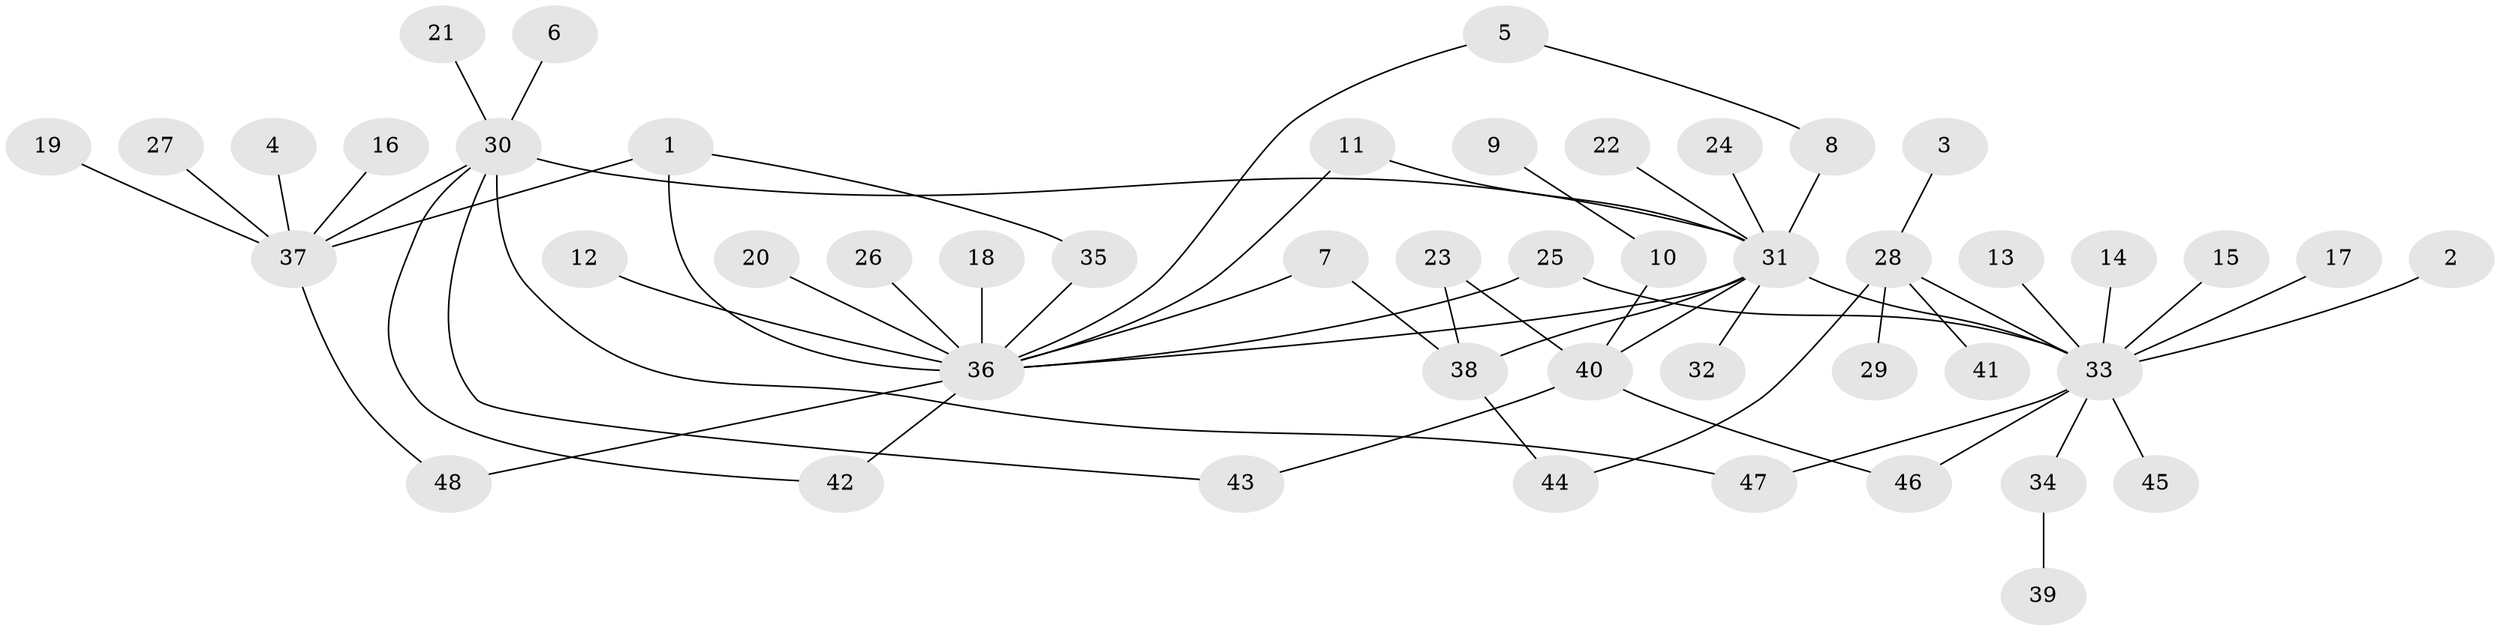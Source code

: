 // original degree distribution, {11: 0.010416666666666666, 15: 0.010416666666666666, 4: 0.08333333333333333, 14: 0.010416666666666666, 8: 0.020833333333333332, 9: 0.010416666666666666, 1: 0.5104166666666666, 3: 0.052083333333333336, 2: 0.28125, 5: 0.010416666666666666}
// Generated by graph-tools (version 1.1) at 2025/49/03/09/25 03:49:57]
// undirected, 48 vertices, 60 edges
graph export_dot {
graph [start="1"]
  node [color=gray90,style=filled];
  1;
  2;
  3;
  4;
  5;
  6;
  7;
  8;
  9;
  10;
  11;
  12;
  13;
  14;
  15;
  16;
  17;
  18;
  19;
  20;
  21;
  22;
  23;
  24;
  25;
  26;
  27;
  28;
  29;
  30;
  31;
  32;
  33;
  34;
  35;
  36;
  37;
  38;
  39;
  40;
  41;
  42;
  43;
  44;
  45;
  46;
  47;
  48;
  1 -- 35 [weight=1.0];
  1 -- 36 [weight=1.0];
  1 -- 37 [weight=1.0];
  2 -- 33 [weight=1.0];
  3 -- 28 [weight=1.0];
  4 -- 37 [weight=1.0];
  5 -- 8 [weight=1.0];
  5 -- 36 [weight=1.0];
  6 -- 30 [weight=1.0];
  7 -- 36 [weight=1.0];
  7 -- 38 [weight=1.0];
  8 -- 31 [weight=1.0];
  9 -- 10 [weight=1.0];
  10 -- 40 [weight=2.0];
  11 -- 31 [weight=1.0];
  11 -- 36 [weight=1.0];
  12 -- 36 [weight=1.0];
  13 -- 33 [weight=1.0];
  14 -- 33 [weight=1.0];
  15 -- 33 [weight=1.0];
  16 -- 37 [weight=1.0];
  17 -- 33 [weight=1.0];
  18 -- 36 [weight=1.0];
  19 -- 37 [weight=1.0];
  20 -- 36 [weight=1.0];
  21 -- 30 [weight=1.0];
  22 -- 31 [weight=1.0];
  23 -- 38 [weight=1.0];
  23 -- 40 [weight=1.0];
  24 -- 31 [weight=1.0];
  25 -- 33 [weight=1.0];
  25 -- 36 [weight=1.0];
  26 -- 36 [weight=1.0];
  27 -- 37 [weight=1.0];
  28 -- 29 [weight=1.0];
  28 -- 33 [weight=1.0];
  28 -- 41 [weight=2.0];
  28 -- 44 [weight=1.0];
  30 -- 31 [weight=1.0];
  30 -- 37 [weight=1.0];
  30 -- 42 [weight=1.0];
  30 -- 43 [weight=1.0];
  30 -- 47 [weight=1.0];
  31 -- 32 [weight=1.0];
  31 -- 33 [weight=1.0];
  31 -- 36 [weight=1.0];
  31 -- 38 [weight=1.0];
  31 -- 40 [weight=1.0];
  33 -- 34 [weight=1.0];
  33 -- 45 [weight=1.0];
  33 -- 46 [weight=1.0];
  33 -- 47 [weight=1.0];
  34 -- 39 [weight=1.0];
  35 -- 36 [weight=1.0];
  36 -- 42 [weight=1.0];
  36 -- 48 [weight=1.0];
  37 -- 48 [weight=1.0];
  38 -- 44 [weight=1.0];
  40 -- 43 [weight=1.0];
  40 -- 46 [weight=1.0];
}
